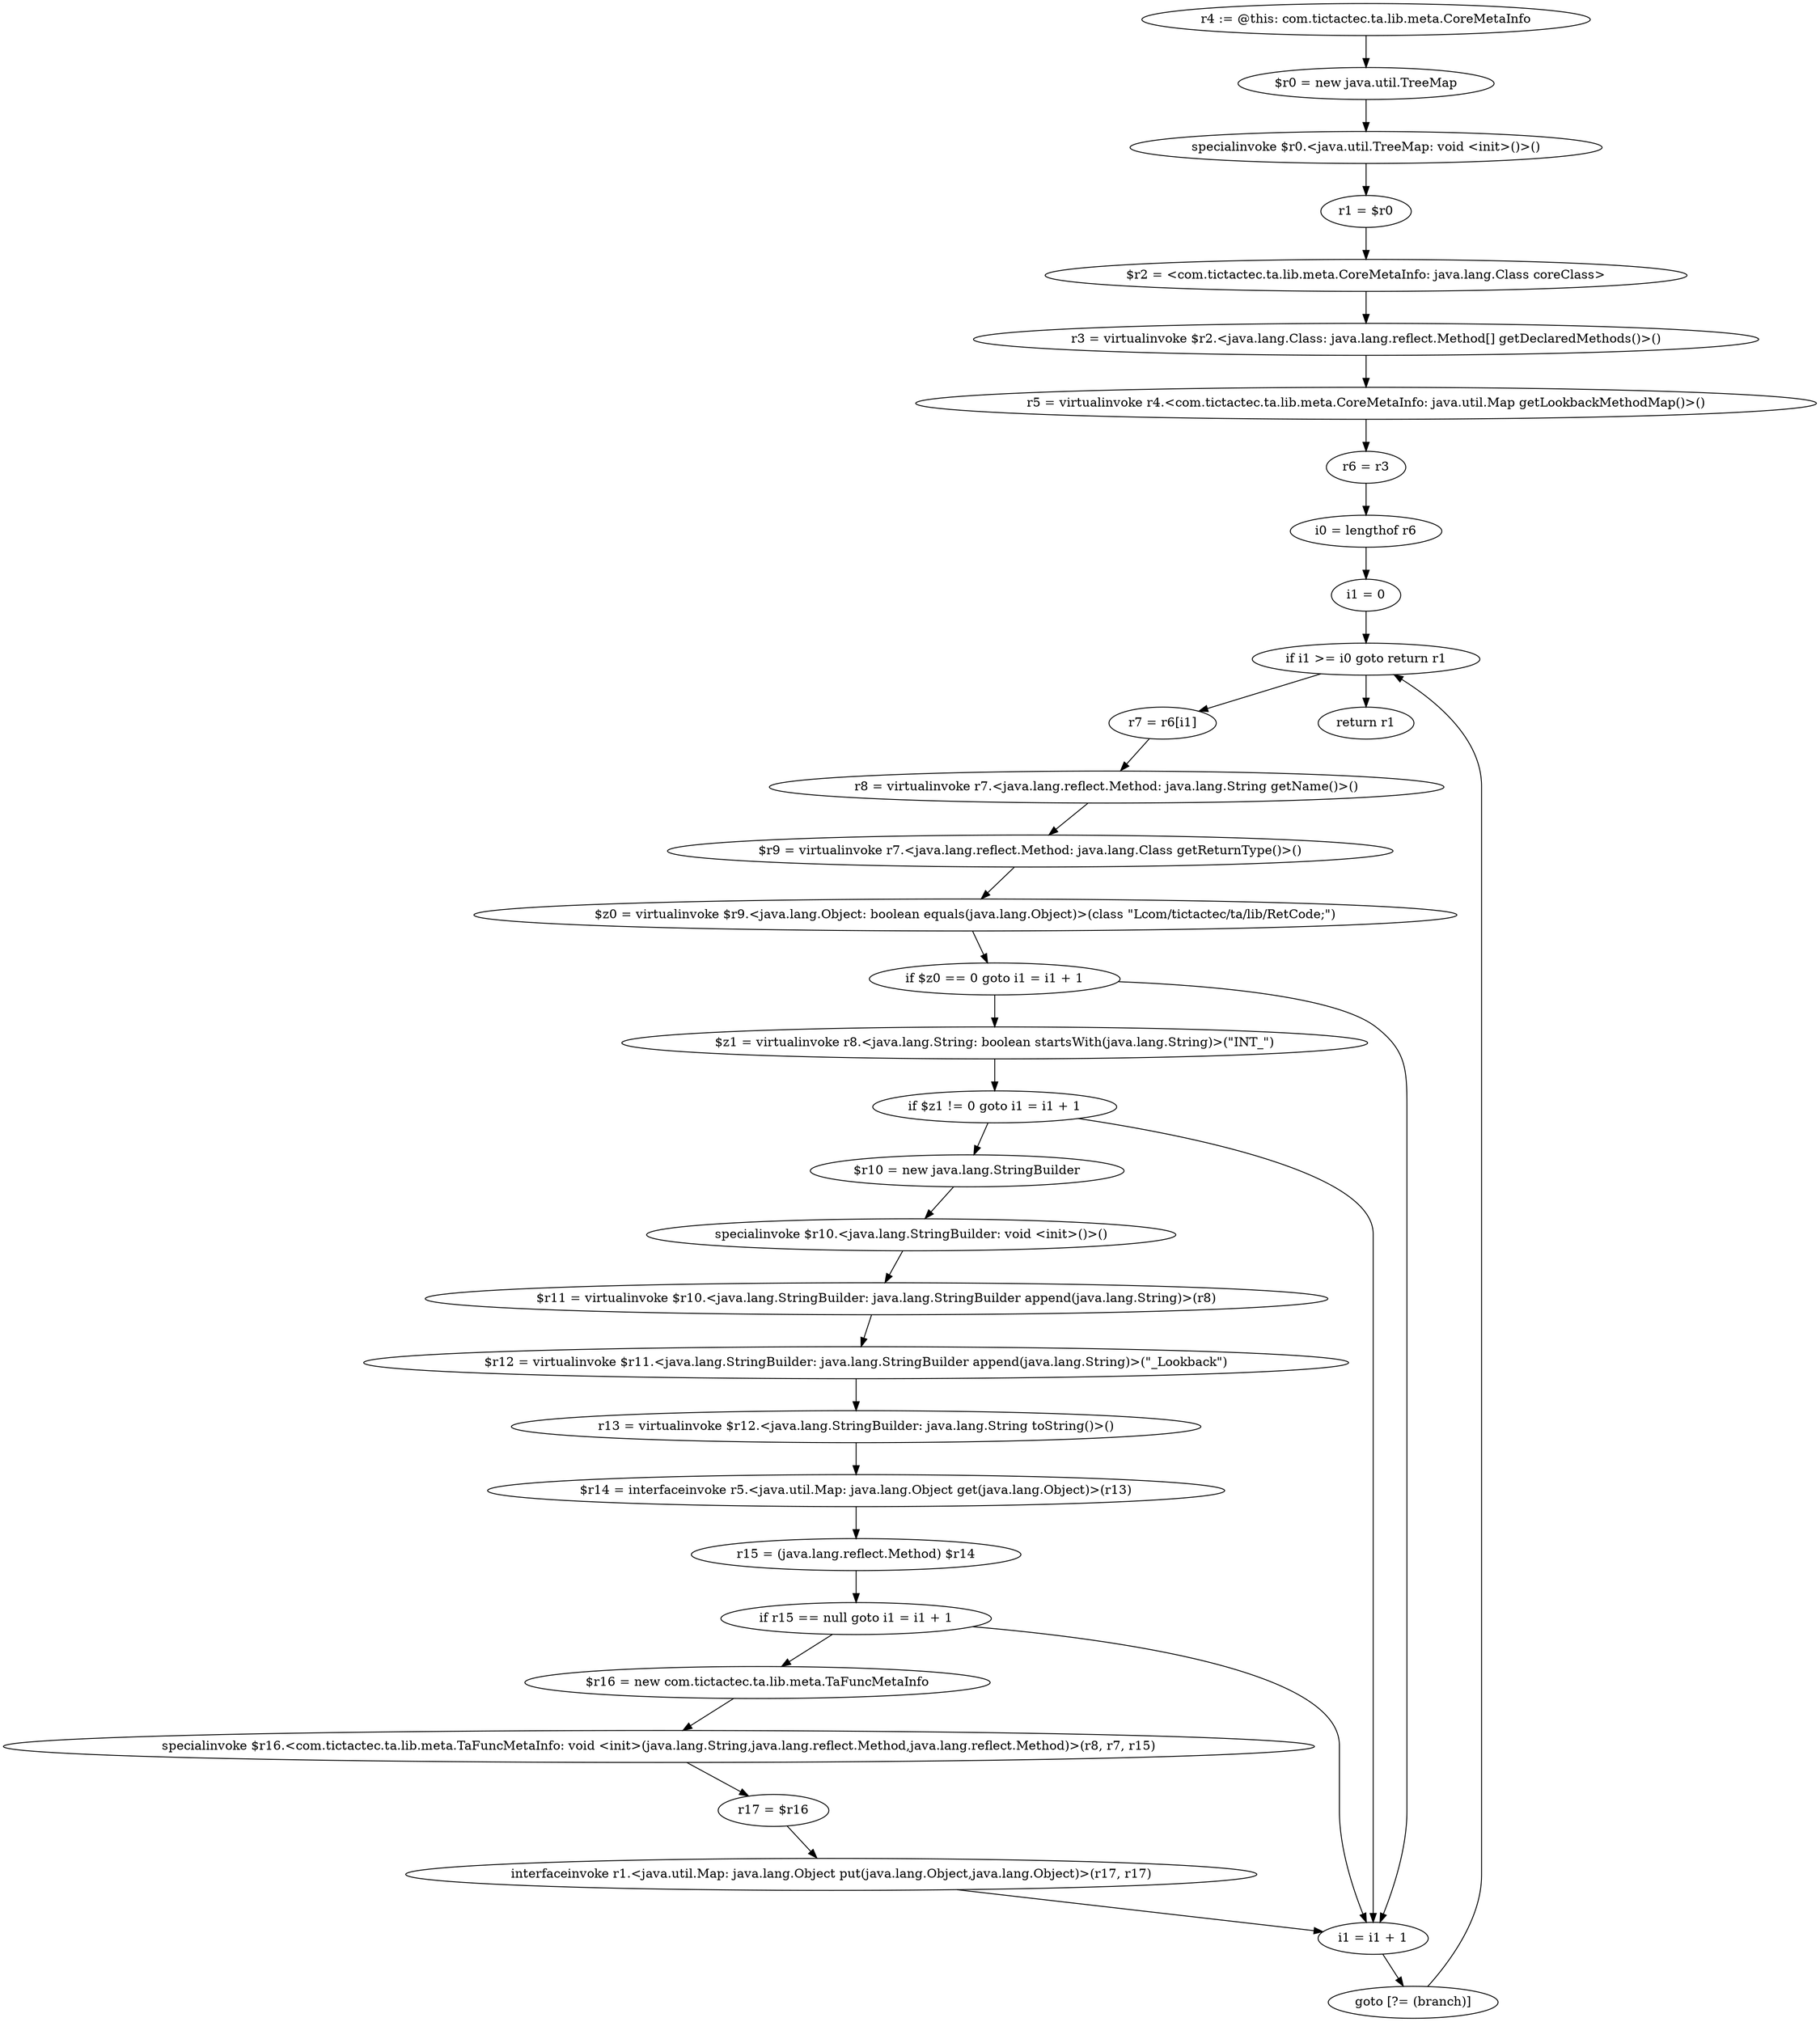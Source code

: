 digraph "unitGraph" {
    "r4 := @this: com.tictactec.ta.lib.meta.CoreMetaInfo"
    "$r0 = new java.util.TreeMap"
    "specialinvoke $r0.<java.util.TreeMap: void <init>()>()"
    "r1 = $r0"
    "$r2 = <com.tictactec.ta.lib.meta.CoreMetaInfo: java.lang.Class coreClass>"
    "r3 = virtualinvoke $r2.<java.lang.Class: java.lang.reflect.Method[] getDeclaredMethods()>()"
    "r5 = virtualinvoke r4.<com.tictactec.ta.lib.meta.CoreMetaInfo: java.util.Map getLookbackMethodMap()>()"
    "r6 = r3"
    "i0 = lengthof r6"
    "i1 = 0"
    "if i1 >= i0 goto return r1"
    "r7 = r6[i1]"
    "r8 = virtualinvoke r7.<java.lang.reflect.Method: java.lang.String getName()>()"
    "$r9 = virtualinvoke r7.<java.lang.reflect.Method: java.lang.Class getReturnType()>()"
    "$z0 = virtualinvoke $r9.<java.lang.Object: boolean equals(java.lang.Object)>(class \"Lcom/tictactec/ta/lib/RetCode;\")"
    "if $z0 == 0 goto i1 = i1 + 1"
    "$z1 = virtualinvoke r8.<java.lang.String: boolean startsWith(java.lang.String)>(\"INT_\")"
    "if $z1 != 0 goto i1 = i1 + 1"
    "$r10 = new java.lang.StringBuilder"
    "specialinvoke $r10.<java.lang.StringBuilder: void <init>()>()"
    "$r11 = virtualinvoke $r10.<java.lang.StringBuilder: java.lang.StringBuilder append(java.lang.String)>(r8)"
    "$r12 = virtualinvoke $r11.<java.lang.StringBuilder: java.lang.StringBuilder append(java.lang.String)>(\"_Lookback\")"
    "r13 = virtualinvoke $r12.<java.lang.StringBuilder: java.lang.String toString()>()"
    "$r14 = interfaceinvoke r5.<java.util.Map: java.lang.Object get(java.lang.Object)>(r13)"
    "r15 = (java.lang.reflect.Method) $r14"
    "if r15 == null goto i1 = i1 + 1"
    "$r16 = new com.tictactec.ta.lib.meta.TaFuncMetaInfo"
    "specialinvoke $r16.<com.tictactec.ta.lib.meta.TaFuncMetaInfo: void <init>(java.lang.String,java.lang.reflect.Method,java.lang.reflect.Method)>(r8, r7, r15)"
    "r17 = $r16"
    "interfaceinvoke r1.<java.util.Map: java.lang.Object put(java.lang.Object,java.lang.Object)>(r17, r17)"
    "i1 = i1 + 1"
    "goto [?= (branch)]"
    "return r1"
    "r4 := @this: com.tictactec.ta.lib.meta.CoreMetaInfo"->"$r0 = new java.util.TreeMap";
    "$r0 = new java.util.TreeMap"->"specialinvoke $r0.<java.util.TreeMap: void <init>()>()";
    "specialinvoke $r0.<java.util.TreeMap: void <init>()>()"->"r1 = $r0";
    "r1 = $r0"->"$r2 = <com.tictactec.ta.lib.meta.CoreMetaInfo: java.lang.Class coreClass>";
    "$r2 = <com.tictactec.ta.lib.meta.CoreMetaInfo: java.lang.Class coreClass>"->"r3 = virtualinvoke $r2.<java.lang.Class: java.lang.reflect.Method[] getDeclaredMethods()>()";
    "r3 = virtualinvoke $r2.<java.lang.Class: java.lang.reflect.Method[] getDeclaredMethods()>()"->"r5 = virtualinvoke r4.<com.tictactec.ta.lib.meta.CoreMetaInfo: java.util.Map getLookbackMethodMap()>()";
    "r5 = virtualinvoke r4.<com.tictactec.ta.lib.meta.CoreMetaInfo: java.util.Map getLookbackMethodMap()>()"->"r6 = r3";
    "r6 = r3"->"i0 = lengthof r6";
    "i0 = lengthof r6"->"i1 = 0";
    "i1 = 0"->"if i1 >= i0 goto return r1";
    "if i1 >= i0 goto return r1"->"r7 = r6[i1]";
    "if i1 >= i0 goto return r1"->"return r1";
    "r7 = r6[i1]"->"r8 = virtualinvoke r7.<java.lang.reflect.Method: java.lang.String getName()>()";
    "r8 = virtualinvoke r7.<java.lang.reflect.Method: java.lang.String getName()>()"->"$r9 = virtualinvoke r7.<java.lang.reflect.Method: java.lang.Class getReturnType()>()";
    "$r9 = virtualinvoke r7.<java.lang.reflect.Method: java.lang.Class getReturnType()>()"->"$z0 = virtualinvoke $r9.<java.lang.Object: boolean equals(java.lang.Object)>(class \"Lcom/tictactec/ta/lib/RetCode;\")";
    "$z0 = virtualinvoke $r9.<java.lang.Object: boolean equals(java.lang.Object)>(class \"Lcom/tictactec/ta/lib/RetCode;\")"->"if $z0 == 0 goto i1 = i1 + 1";
    "if $z0 == 0 goto i1 = i1 + 1"->"$z1 = virtualinvoke r8.<java.lang.String: boolean startsWith(java.lang.String)>(\"INT_\")";
    "if $z0 == 0 goto i1 = i1 + 1"->"i1 = i1 + 1";
    "$z1 = virtualinvoke r8.<java.lang.String: boolean startsWith(java.lang.String)>(\"INT_\")"->"if $z1 != 0 goto i1 = i1 + 1";
    "if $z1 != 0 goto i1 = i1 + 1"->"$r10 = new java.lang.StringBuilder";
    "if $z1 != 0 goto i1 = i1 + 1"->"i1 = i1 + 1";
    "$r10 = new java.lang.StringBuilder"->"specialinvoke $r10.<java.lang.StringBuilder: void <init>()>()";
    "specialinvoke $r10.<java.lang.StringBuilder: void <init>()>()"->"$r11 = virtualinvoke $r10.<java.lang.StringBuilder: java.lang.StringBuilder append(java.lang.String)>(r8)";
    "$r11 = virtualinvoke $r10.<java.lang.StringBuilder: java.lang.StringBuilder append(java.lang.String)>(r8)"->"$r12 = virtualinvoke $r11.<java.lang.StringBuilder: java.lang.StringBuilder append(java.lang.String)>(\"_Lookback\")";
    "$r12 = virtualinvoke $r11.<java.lang.StringBuilder: java.lang.StringBuilder append(java.lang.String)>(\"_Lookback\")"->"r13 = virtualinvoke $r12.<java.lang.StringBuilder: java.lang.String toString()>()";
    "r13 = virtualinvoke $r12.<java.lang.StringBuilder: java.lang.String toString()>()"->"$r14 = interfaceinvoke r5.<java.util.Map: java.lang.Object get(java.lang.Object)>(r13)";
    "$r14 = interfaceinvoke r5.<java.util.Map: java.lang.Object get(java.lang.Object)>(r13)"->"r15 = (java.lang.reflect.Method) $r14";
    "r15 = (java.lang.reflect.Method) $r14"->"if r15 == null goto i1 = i1 + 1";
    "if r15 == null goto i1 = i1 + 1"->"$r16 = new com.tictactec.ta.lib.meta.TaFuncMetaInfo";
    "if r15 == null goto i1 = i1 + 1"->"i1 = i1 + 1";
    "$r16 = new com.tictactec.ta.lib.meta.TaFuncMetaInfo"->"specialinvoke $r16.<com.tictactec.ta.lib.meta.TaFuncMetaInfo: void <init>(java.lang.String,java.lang.reflect.Method,java.lang.reflect.Method)>(r8, r7, r15)";
    "specialinvoke $r16.<com.tictactec.ta.lib.meta.TaFuncMetaInfo: void <init>(java.lang.String,java.lang.reflect.Method,java.lang.reflect.Method)>(r8, r7, r15)"->"r17 = $r16";
    "r17 = $r16"->"interfaceinvoke r1.<java.util.Map: java.lang.Object put(java.lang.Object,java.lang.Object)>(r17, r17)";
    "interfaceinvoke r1.<java.util.Map: java.lang.Object put(java.lang.Object,java.lang.Object)>(r17, r17)"->"i1 = i1 + 1";
    "i1 = i1 + 1"->"goto [?= (branch)]";
    "goto [?= (branch)]"->"if i1 >= i0 goto return r1";
}
